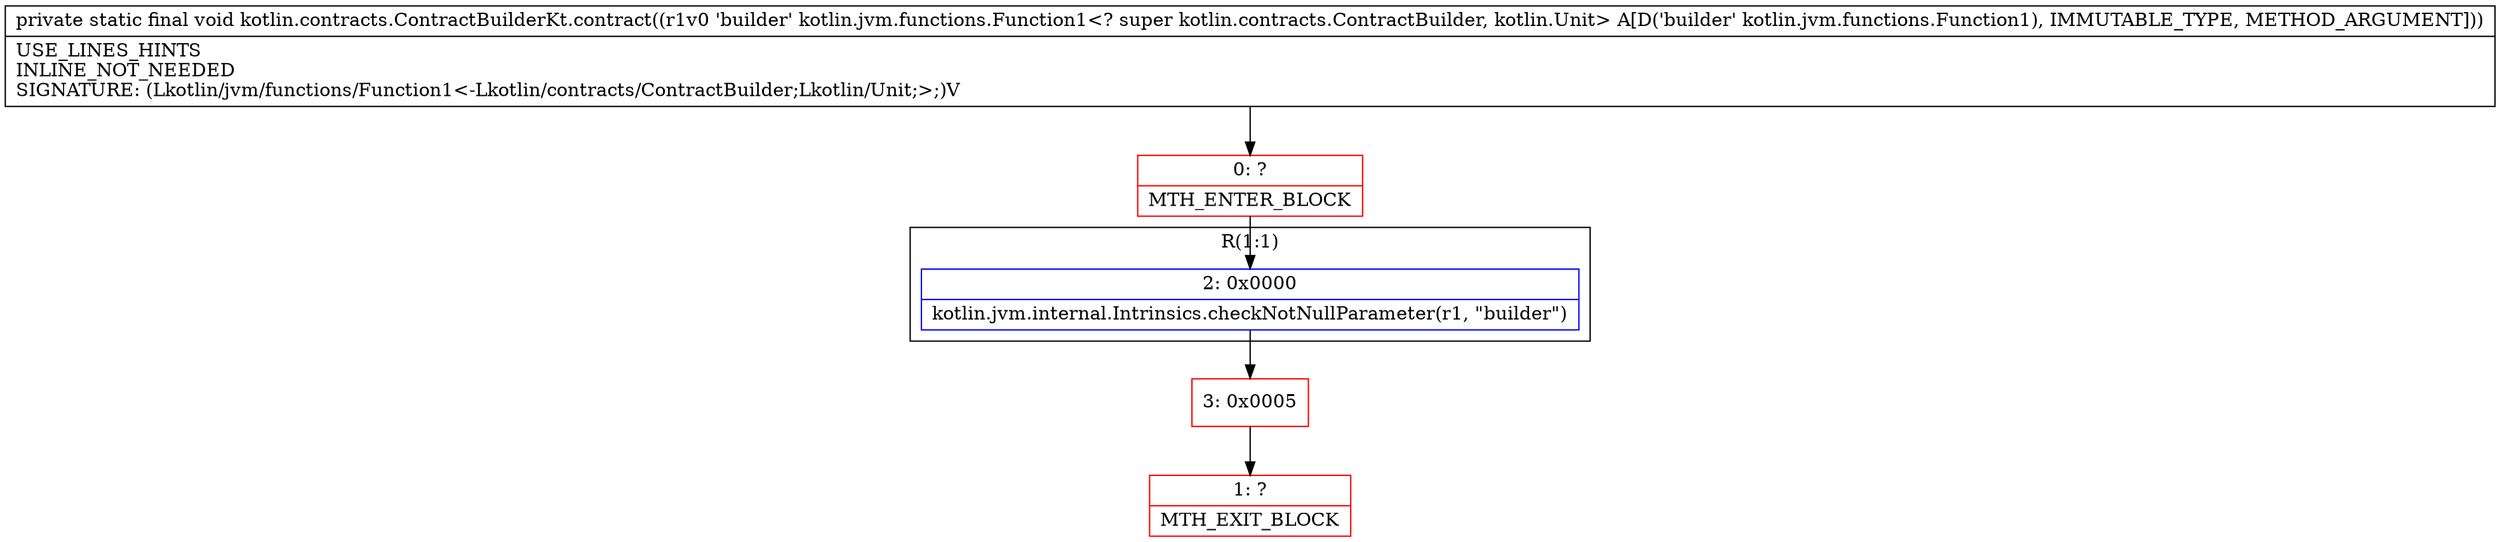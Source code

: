 digraph "CFG forkotlin.contracts.ContractBuilderKt.contract(Lkotlin\/jvm\/functions\/Function1;)V" {
subgraph cluster_Region_2035054188 {
label = "R(1:1)";
node [shape=record,color=blue];
Node_2 [shape=record,label="{2\:\ 0x0000|kotlin.jvm.internal.Intrinsics.checkNotNullParameter(r1, \"builder\")\l}"];
}
Node_0 [shape=record,color=red,label="{0\:\ ?|MTH_ENTER_BLOCK\l}"];
Node_3 [shape=record,color=red,label="{3\:\ 0x0005}"];
Node_1 [shape=record,color=red,label="{1\:\ ?|MTH_EXIT_BLOCK\l}"];
MethodNode[shape=record,label="{private static final void kotlin.contracts.ContractBuilderKt.contract((r1v0 'builder' kotlin.jvm.functions.Function1\<? super kotlin.contracts.ContractBuilder, kotlin.Unit\> A[D('builder' kotlin.jvm.functions.Function1), IMMUTABLE_TYPE, METHOD_ARGUMENT]))  | USE_LINES_HINTS\lINLINE_NOT_NEEDED\lSIGNATURE: (Lkotlin\/jvm\/functions\/Function1\<\-Lkotlin\/contracts\/ContractBuilder;Lkotlin\/Unit;\>;)V\l}"];
MethodNode -> Node_0;Node_2 -> Node_3;
Node_0 -> Node_2;
Node_3 -> Node_1;
}

